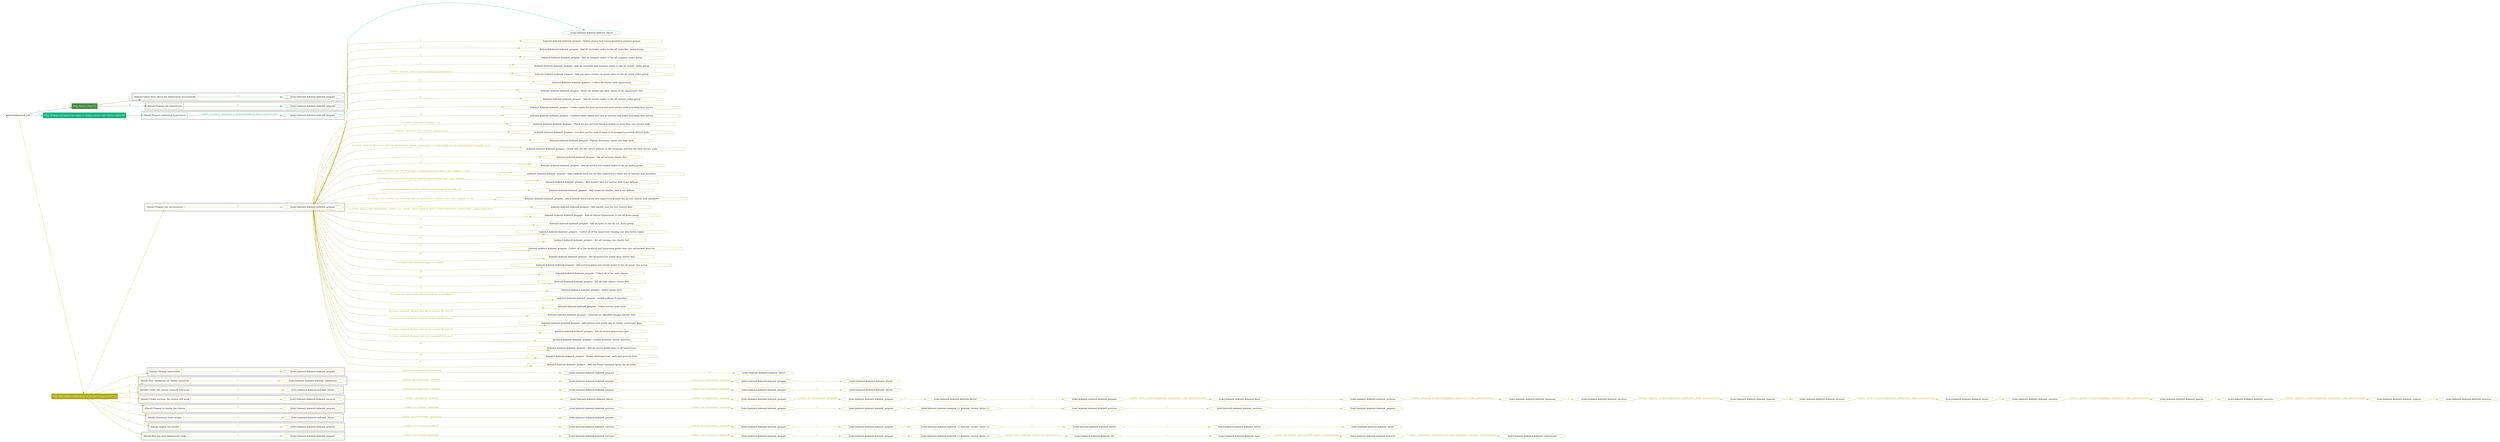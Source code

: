 digraph {
	graph [concentrate=true ordering=in rankdir=LR ratio=fill]
	edge [esep=5 sep=10]
	"kubeinit/playbook.yml" [id=root_node style=dotted]
	play_7b73664c [label="Play: Initial setup (1)" color="#488c40" fontcolor="#ffffff" id=play_7b73664c shape=box style=filled tooltip=localhost]
	"kubeinit/playbook.yml" -> play_7b73664c [label="1 " color="#488c40" fontcolor="#488c40" id=edge_9be21978 labeltooltip="1 " tooltip="1 "]
	subgraph "kubeinit.kubeinit.kubeinit_prepare" {
		role_86308504 [label="[role] kubeinit.kubeinit.kubeinit_prepare" color="#488c40" id=role_86308504 tooltip="kubeinit.kubeinit.kubeinit_prepare"]
	}
	subgraph "kubeinit.kubeinit.kubeinit_prepare" {
		role_1c4c0df9 [label="[role] kubeinit.kubeinit.kubeinit_prepare" color="#488c40" id=role_1c4c0df9 tooltip="kubeinit.kubeinit.kubeinit_prepare"]
	}
	subgraph "Play: Initial setup (1)" {
		play_7b73664c -> block_201c205d [label=1 color="#488c40" fontcolor="#488c40" id=edge_2a2fb6a6 labeltooltip=1 tooltip=1]
		subgraph cluster_block_201c205d {
			block_201c205d [label="[block] Gather facts about the deployment environment" color="#488c40" id=block_201c205d labeltooltip="Gather facts about the deployment environment" shape=box tooltip="Gather facts about the deployment environment"]
			block_201c205d -> role_86308504 [label="1 " color="#488c40" fontcolor="#488c40" id=edge_2f7236b7 labeltooltip="1 " tooltip="1 "]
		}
		play_7b73664c -> block_92517513 [label=2 color="#488c40" fontcolor="#488c40" id=edge_76087bbf labeltooltip=2 tooltip=2]
		subgraph cluster_block_92517513 {
			block_92517513 [label="[block] Prepare the hypervisors" color="#488c40" id=block_92517513 labeltooltip="Prepare the hypervisors" shape=box tooltip="Prepare the hypervisors"]
			block_92517513 -> role_1c4c0df9 [label="1 " color="#488c40" fontcolor="#488c40" id=edge_5c320cac labeltooltip="1 " tooltip="1 "]
		}
	}
	play_8fa72ded [label="Play: Prepare all hypervisor hosts to deploy service and cluster nodes (0)" color="#19b382" fontcolor="#ffffff" id=play_8fa72ded shape=box style=filled tooltip="Play: Prepare all hypervisor hosts to deploy service and cluster nodes (0)"]
	"kubeinit/playbook.yml" -> play_8fa72ded [label="2 " color="#19b382" fontcolor="#19b382" id=edge_10fe04ee labeltooltip="2 " tooltip="2 "]
	subgraph "kubeinit.kubeinit.kubeinit_libvirt" {
		role_b81b676f [label="[role] kubeinit.kubeinit.kubeinit_libvirt" color="#19b382" id=role_b81b676f tooltip="kubeinit.kubeinit.kubeinit_libvirt"]
	}
	subgraph "kubeinit.kubeinit.kubeinit_prepare" {
		role_fcb232bb [label="[role] kubeinit.kubeinit.kubeinit_prepare" color="#19b382" id=role_fcb232bb tooltip="kubeinit.kubeinit.kubeinit_prepare"]
		role_fcb232bb -> role_b81b676f [label="1 " color="#19b382" fontcolor="#19b382" id=edge_86772973 labeltooltip="1 " tooltip="1 "]
	}
	subgraph "Play: Prepare all hypervisor hosts to deploy service and cluster nodes (0)" {
		play_8fa72ded -> block_2925cf2b [label=1 color="#19b382" fontcolor="#19b382" id=edge_c524aa46 labeltooltip=1 tooltip=1]
		subgraph cluster_block_2925cf2b {
			block_2925cf2b [label="[block] Prepare individual hypervisors" color="#19b382" id=block_2925cf2b labeltooltip="Prepare individual hypervisors" shape=box tooltip="Prepare individual hypervisors"]
			block_2925cf2b -> role_fcb232bb [label="1 [when: inventory_hostname in hostvars['kubeinit-facts'].hypervisors]" color="#19b382" fontcolor="#19b382" id=edge_9b4c9358 labeltooltip="1 [when: inventory_hostname in hostvars['kubeinit-facts'].hypervisors]" tooltip="1 [when: inventory_hostname in hostvars['kubeinit-facts'].hypervisors]"]
		}
	}
	play_7d3e837c [label="Play: Run cluster deployment on prepared hypervisors (1)" color="#b0ad1c" fontcolor="#ffffff" id=play_7d3e837c shape=box style=filled tooltip=localhost]
	"kubeinit/playbook.yml" -> play_7d3e837c [label="3 " color="#b0ad1c" fontcolor="#b0ad1c" id=edge_e24b0230 labeltooltip="3 " tooltip="3 "]
	subgraph "kubeinit.kubeinit.kubeinit_prepare" {
		role_9ba5f89f [label="[role] kubeinit.kubeinit.kubeinit_prepare" color="#b0ad1c" id=role_9ba5f89f tooltip="kubeinit.kubeinit.kubeinit_prepare"]
		task_5c5c2ad6 [label="kubeinit.kubeinit.kubeinit_prepare : Define cluster fact names needed to prepare groups" color="#b0ad1c" id=task_5c5c2ad6 shape=octagon tooltip="kubeinit.kubeinit.kubeinit_prepare : Define cluster fact names needed to prepare groups"]
		role_9ba5f89f -> task_5c5c2ad6 [label="1 " color="#b0ad1c" fontcolor="#b0ad1c" id=edge_218feac5 labeltooltip="1 " tooltip="1 "]
		task_51c6a108 [label="kubeinit.kubeinit.kubeinit_prepare : Add all controller nodes to the all_controller_nodes group" color="#b0ad1c" id=task_51c6a108 shape=octagon tooltip="kubeinit.kubeinit.kubeinit_prepare : Add all controller nodes to the all_controller_nodes group"]
		role_9ba5f89f -> task_51c6a108 [label="2 " color="#b0ad1c" fontcolor="#b0ad1c" id=edge_42117d98 labeltooltip="2 " tooltip="2 "]
		task_79c0706b [label="kubeinit.kubeinit.kubeinit_prepare : Add all compute nodes to the all_compute_nodes group" color="#b0ad1c" id=task_79c0706b shape=octagon tooltip="kubeinit.kubeinit.kubeinit_prepare : Add all compute nodes to the all_compute_nodes group"]
		role_9ba5f89f -> task_79c0706b [label="3 " color="#b0ad1c" fontcolor="#b0ad1c" id=edge_29f37c0c labeltooltip="3 " tooltip="3 "]
		task_0ef8cfde [label="kubeinit.kubeinit.kubeinit_prepare : Add all controller and compute nodes to the all_cluster_nodes group" color="#b0ad1c" id=task_0ef8cfde shape=octagon tooltip="kubeinit.kubeinit.kubeinit_prepare : Add all controller and compute nodes to the all_cluster_nodes group"]
		role_9ba5f89f -> task_0ef8cfde [label="4 " color="#b0ad1c" fontcolor="#b0ad1c" id=edge_39d6c3ff labeltooltip="4 " tooltip="4 "]
		task_e683de35 [label="kubeinit.kubeinit.kubeinit_prepare : Add any extra cluster vm guest nodes to the all_extra_nodes group" color="#b0ad1c" id=task_e683de35 shape=octagon tooltip="kubeinit.kubeinit.kubeinit_prepare : Add any extra cluster vm guest nodes to the all_extra_nodes group"]
		role_9ba5f89f -> task_e683de35 [label="5 [when: kubeinit_cluster_distro in hostvars[item].distro]" color="#b0ad1c" fontcolor="#b0ad1c" id=edge_2d417a38 labeltooltip="5 [when: kubeinit_cluster_distro in hostvars[item].distro]" tooltip="5 [when: kubeinit_cluster_distro in hostvars[item].distro]"]
		task_d1920f2f [label="kubeinit.kubeinit.kubeinit_prepare : Collect all cluster node hypervisors" color="#b0ad1c" id=task_d1920f2f shape=octagon tooltip="kubeinit.kubeinit.kubeinit_prepare : Collect all cluster node hypervisors"]
		role_9ba5f89f -> task_d1920f2f [label="6 " color="#b0ad1c" fontcolor="#b0ad1c" id=edge_dd9e96a6 labeltooltip="6 " tooltip="6 "]
		task_4c143482 [label="kubeinit.kubeinit.kubeinit_prepare : Show the before and after values of the hypervisors fact" color="#b0ad1c" id=task_4c143482 shape=octagon tooltip="kubeinit.kubeinit.kubeinit_prepare : Show the before and after values of the hypervisors fact"]
		role_9ba5f89f -> task_4c143482 [label="7 " color="#b0ad1c" fontcolor="#b0ad1c" id=edge_e2a47f0d labeltooltip="7 " tooltip="7 "]
		task_a6ffbe78 [label="kubeinit.kubeinit.kubeinit_prepare : Add all service nodes to the all_service_nodes group" color="#b0ad1c" id=task_a6ffbe78 shape=octagon tooltip="kubeinit.kubeinit.kubeinit_prepare : Add all service nodes to the all_service_nodes group"]
		role_9ba5f89f -> task_a6ffbe78 [label="8 " color="#b0ad1c" fontcolor="#b0ad1c" id=edge_802e49b3 labeltooltip="8 " tooltip="8 "]
		task_ef7a1653 [label="kubeinit.kubeinit.kubeinit_prepare : Create tuples for each service and each service node providing that service" color="#b0ad1c" id=task_ef7a1653 shape=octagon tooltip="kubeinit.kubeinit.kubeinit_prepare : Create tuples for each service and each service node providing that service"]
		role_9ba5f89f -> task_ef7a1653 [label="9 " color="#b0ad1c" fontcolor="#b0ad1c" id=edge_ad71df54 labeltooltip="9 " tooltip="9 "]
		task_6be92ee8 [label="kubeinit.kubeinit.kubeinit_prepare : Combine those tuples into dict of services and nodes providing that service" color="#b0ad1c" id=task_6be92ee8 shape=octagon tooltip="kubeinit.kubeinit.kubeinit_prepare : Combine those tuples into dict of services and nodes providing that service"]
		role_9ba5f89f -> task_6be92ee8 [label="10 " color="#b0ad1c" fontcolor="#b0ad1c" id=edge_a244343c labeltooltip="10 " tooltip="10 "]
		task_7125be49 [label="kubeinit.kubeinit.kubeinit_prepare : Check for any services being provided on more than one service node" color="#b0ad1c" id=task_7125be49 shape=octagon tooltip="kubeinit.kubeinit.kubeinit_prepare : Check for any services being provided on more than one service node"]
		role_9ba5f89f -> task_7125be49 [label="11 [when: item.value | length > 1]" color="#b0ad1c" fontcolor="#b0ad1c" id=edge_85053a53 labeltooltip="11 [when: item.value | length > 1]" tooltip="11 [when: item.value | length > 1]"]
		task_958a7caa [label="kubeinit.kubeinit.kubeinit_prepare : Use first service node if there is no assigned provision service node" color="#b0ad1c" id=task_958a7caa shape=octagon tooltip="kubeinit.kubeinit.kubeinit_prepare : Use first service node if there is no assigned provision service node"]
		role_9ba5f89f -> task_958a7caa [label="12 [when: 'provision' not in cluster_services_dict]" color="#b0ad1c" fontcolor="#b0ad1c" id=edge_3ed11e01 labeltooltip="12 [when: 'provision' not in cluster_services_dict]" tooltip="12 [when: 'provision' not in cluster_services_dict]"]
		task_f94b1a90 [label="kubeinit.kubeinit.kubeinit_prepare : Flatten dictionary values into final form" color="#b0ad1c" id=task_f94b1a90 shape=octagon tooltip="kubeinit.kubeinit.kubeinit_prepare : Flatten dictionary values into final form"]
		role_9ba5f89f -> task_f94b1a90 [label="13 " color="#b0ad1c" fontcolor="#b0ad1c" id=edge_5bb0dfee labeltooltip="13 " tooltip="13 "]
		task_c2d4d81d [label="kubeinit.kubeinit.kubeinit_prepare : Check that the dns server address in the inventory matches the bind service node" color="#b0ad1c" id=task_c2d4d81d shape=octagon tooltip="kubeinit.kubeinit.kubeinit_prepare : Check that the dns server address in the inventory matches the bind service node"]
		role_9ba5f89f -> task_c2d4d81d [label="14 [when: 'bind' in all_cluster_services and kubeinit_cluster_nameserver != hostvars[all_cluster_services['bind']].ansible_host]" color="#b0ad1c" fontcolor="#b0ad1c" id=edge_c4b16ec9 labeltooltip="14 [when: 'bind' in all_cluster_services and kubeinit_cluster_nameserver != hostvars[all_cluster_services['bind']].ansible_host]" tooltip="14 [when: 'bind' in all_cluster_services and kubeinit_cluster_nameserver != hostvars[all_cluster_services['bind']].ansible_host]"]
		task_ffd78d71 [label="kubeinit.kubeinit.kubeinit_prepare : Set all services cluster fact" color="#b0ad1c" id=task_ffd78d71 shape=octagon tooltip="kubeinit.kubeinit.kubeinit_prepare : Set all services cluster fact"]
		role_9ba5f89f -> task_ffd78d71 [label="15 " color="#b0ad1c" fontcolor="#b0ad1c" id=edge_db49e04f labeltooltip="15 " tooltip="15 "]
		task_c11d74f8 [label="kubeinit.kubeinit.kubeinit_prepare : Add all service and cluster nodes to the all_nodes group" color="#b0ad1c" id=task_c11d74f8 shape=octagon tooltip="kubeinit.kubeinit.kubeinit_prepare : Add all service and cluster nodes to the all_nodes group"]
		role_9ba5f89f -> task_c11d74f8 [label="16 " color="#b0ad1c" fontcolor="#b0ad1c" id=edge_f3aeafe8 labeltooltip="16 " tooltip="16 "]
		task_dc7e92bf [label="kubeinit.kubeinit.kubeinit_prepare : Add a default entry for the first hypervisor if there are no bastion_host members" color="#b0ad1c" id=task_dc7e92bf shape=octagon tooltip="kubeinit.kubeinit.kubeinit_prepare : Add a default entry for the first hypervisor if there are no bastion_host members"]
		role_9ba5f89f -> task_dc7e92bf [label="17 [when: ('bastion_host' not in groups) or ((groups['bastion_host'] | list | length) == 0)]" color="#b0ad1c" fontcolor="#b0ad1c" id=edge_a2584433 labeltooltip="17 [when: ('bastion_host' not in groups) or ((groups['bastion_host'] | list | length) == 0)]" tooltip="17 [when: ('bastion_host' not in groups) or ((groups['bastion_host'] | list | length) == 0)]"]
		task_a5d84ff8 [label="kubeinit.kubeinit.kubeinit_prepare : Add ansible_host for bastion_host if not defined" color="#b0ad1c" id=task_a5d84ff8 shape=octagon tooltip="kubeinit.kubeinit.kubeinit_prepare : Add ansible_host for bastion_host if not defined"]
		role_9ba5f89f -> task_a5d84ff8 [label="18 [when: hostvars[kubeinit_cluster_bastion_name].ansible_host is not defined]" color="#b0ad1c" fontcolor="#b0ad1c" id=edge_bb8c278c labeltooltip="18 [when: hostvars[kubeinit_cluster_bastion_name].ansible_host is not defined]" tooltip="18 [when: hostvars[kubeinit_cluster_bastion_name].ansible_host is not defined]"]
		task_f65696ce [label="kubeinit.kubeinit.kubeinit_prepare : Add target for bastion_host if not defined" color="#b0ad1c" id=task_f65696ce shape=octagon tooltip="kubeinit.kubeinit.kubeinit_prepare : Add target for bastion_host if not defined"]
		role_9ba5f89f -> task_f65696ce [label="19 [when: hostvars[kubeinit_cluster_bastion_name].target is not defined]" color="#b0ad1c" fontcolor="#b0ad1c" id=edge_bcf38d8d labeltooltip="19 [when: hostvars[kubeinit_cluster_bastion_name].target is not defined]" tooltip="19 [when: hostvars[kubeinit_cluster_bastion_name].target is not defined]"]
		task_e717c1e4 [label="kubeinit.kubeinit.kubeinit_prepare : Add a default entry for the first hypervisor if there are no ovn_central_host members" color="#b0ad1c" id=task_e717c1e4 shape=octagon tooltip="kubeinit.kubeinit.kubeinit_prepare : Add a default entry for the first hypervisor if there are no ovn_central_host members"]
		role_9ba5f89f -> task_e717c1e4 [label="20 [when: ('ovn_central_host' not in groups) or ((groups['ovn_central_host'] | list | length) == 0)]" color="#b0ad1c" fontcolor="#b0ad1c" id=edge_a3bff3d5 labeltooltip="20 [when: ('ovn_central_host' not in groups) or ((groups['ovn_central_host'] | list | length) == 0)]" tooltip="20 [when: ('ovn_central_host' not in groups) or ((groups['ovn_central_host'] | list | length) == 0)]"]
		task_a1048285 [label="kubeinit.kubeinit.kubeinit_prepare : Add ansible_host for ovn_central_host" color="#b0ad1c" id=task_a1048285 shape=octagon tooltip="kubeinit.kubeinit.kubeinit_prepare : Add ansible_host for ovn_central_host"]
		role_9ba5f89f -> task_a1048285 [label="21 " color="#b0ad1c" fontcolor="#b0ad1c" id=edge_1c17fcf8 labeltooltip="21 " tooltip="21 "]
		task_3fde3229 [label="kubeinit.kubeinit.kubeinit_prepare : Add all cluster hypervisors to the all_hosts group" color="#b0ad1c" id=task_3fde3229 shape=octagon tooltip="kubeinit.kubeinit.kubeinit_prepare : Add all cluster hypervisors to the all_hosts group"]
		role_9ba5f89f -> task_3fde3229 [label="22 [when: item in hostvars[kubeinit_cluster_ovn_central_name].target or item in hostvars[kubeinit_cluster_facts_name].hypervisors
]" color="#b0ad1c" fontcolor="#b0ad1c" id=edge_e2baad79 labeltooltip="22 [when: item in hostvars[kubeinit_cluster_ovn_central_name].target or item in hostvars[kubeinit_cluster_facts_name].hypervisors
]" tooltip="22 [when: item in hostvars[kubeinit_cluster_ovn_central_name].target or item in hostvars[kubeinit_cluster_facts_name].hypervisors
]"]
		task_ae8b9a96 [label="kubeinit.kubeinit.kubeinit_prepare : Add all hosts to the all_ovn_hosts group" color="#b0ad1c" id=task_ae8b9a96 shape=octagon tooltip="kubeinit.kubeinit.kubeinit_prepare : Add all hosts to the all_ovn_hosts group"]
		role_9ba5f89f -> task_ae8b9a96 [label="23 " color="#b0ad1c" fontcolor="#b0ad1c" id=edge_839a8b38 labeltooltip="23 " tooltip="23 "]
		task_04354b21 [label="kubeinit.kubeinit.kubeinit_prepare : Collect all of the hypervisor running vms into hv/vm tuples" color="#b0ad1c" id=task_04354b21 shape=octagon tooltip="kubeinit.kubeinit.kubeinit_prepare : Collect all of the hypervisor running vms into hv/vm tuples"]
		role_9ba5f89f -> task_04354b21 [label="24 " color="#b0ad1c" fontcolor="#b0ad1c" id=edge_b239ce91 labeltooltip="24 " tooltip="24 "]
		task_cf4c5057 [label="kubeinit.kubeinit.kubeinit_prepare : Set all running vms cluster fact" color="#b0ad1c" id=task_cf4c5057 shape=octagon tooltip="kubeinit.kubeinit.kubeinit_prepare : Set all running vms cluster fact"]
		role_9ba5f89f -> task_cf4c5057 [label="25 " color="#b0ad1c" fontcolor="#b0ad1c" id=edge_18824b5b labeltooltip="25 " tooltip="25 "]
		task_04d8fcfc [label="kubeinit.kubeinit.kubeinit_prepare : Collect all of the localhost and hypervisor public keys into authorized_keys list" color="#b0ad1c" id=task_04d8fcfc shape=octagon tooltip="kubeinit.kubeinit.kubeinit_prepare : Collect all of the localhost and hypervisor public keys into authorized_keys list"]
		role_9ba5f89f -> task_04d8fcfc [label="26 " color="#b0ad1c" fontcolor="#b0ad1c" id=edge_9ca784b9 labeltooltip="26 " tooltip="26 "]
		task_9ce4d8a7 [label="kubeinit.kubeinit.kubeinit_prepare : Set all hypervisor public keys cluster fact" color="#b0ad1c" id=task_9ce4d8a7 shape=octagon tooltip="kubeinit.kubeinit.kubeinit_prepare : Set all hypervisor public keys cluster fact"]
		role_9ba5f89f -> task_9ce4d8a7 [label="27 " color="#b0ad1c" fontcolor="#b0ad1c" id=edge_131ef7ae labeltooltip="27 " tooltip="27 "]
		task_27bbfa11 [label="kubeinit.kubeinit.kubeinit_prepare : Add services guest and cluster nodes to the all_guest_vms group" color="#b0ad1c" id=task_27bbfa11 shape=octagon tooltip="kubeinit.kubeinit.kubeinit_prepare : Add services guest and cluster nodes to the all_guest_vms group"]
		role_9ba5f89f -> task_27bbfa11 [label="28 [when: hostvars[item].type == 'virtual']" color="#b0ad1c" fontcolor="#b0ad1c" id=edge_c45c3d83 labeltooltip="28 [when: hostvars[item].type == 'virtual']" tooltip="28 [when: hostvars[item].type == 'virtual']"]
		task_5be9f60c [label="kubeinit.kubeinit.kubeinit_prepare : Collect all of the node aliases" color="#b0ad1c" id=task_5be9f60c shape=octagon tooltip="kubeinit.kubeinit.kubeinit_prepare : Collect all of the node aliases"]
		role_9ba5f89f -> task_5be9f60c [label="29 " color="#b0ad1c" fontcolor="#b0ad1c" id=edge_005e6e6e labeltooltip="29 " tooltip="29 "]
		task_ea1670da [label="kubeinit.kubeinit.kubeinit_prepare : Set all node aliases cluster fact" color="#b0ad1c" id=task_ea1670da shape=octagon tooltip="kubeinit.kubeinit.kubeinit_prepare : Set all node aliases cluster fact"]
		role_9ba5f89f -> task_ea1670da [label="30 " color="#b0ad1c" fontcolor="#b0ad1c" id=edge_f0527600 labeltooltip="30 " tooltip="30 "]
		task_9d890c37 [label="kubeinit.kubeinit.kubeinit_prepare : Define group facts" color="#b0ad1c" id=task_9d890c37 shape=octagon tooltip="kubeinit.kubeinit.kubeinit_prepare : Define group facts"]
		role_9ba5f89f -> task_9d890c37 [label="31 " color="#b0ad1c" fontcolor="#b0ad1c" id=edge_126344b7 labeltooltip="31 " tooltip="31 "]
		task_6dcd712a [label="kubeinit.kubeinit.kubeinit_prepare : Install podman if required" color="#b0ad1c" id=task_6dcd712a shape=octagon tooltip="kubeinit.kubeinit.kubeinit_prepare : Install podman if required"]
		role_9ba5f89f -> task_6dcd712a [label="32 [when: not hostvars['localhost'].podman_is_installed]" color="#b0ad1c" fontcolor="#b0ad1c" id=edge_854de47c labeltooltip="32 [when: not hostvars['localhost'].podman_is_installed]" tooltip="32 [when: not hostvars['localhost'].podman_is_installed]"]
		task_3a23ce60 [label="kubeinit.kubeinit.kubeinit_prepare : Define service node facts" color="#b0ad1c" id=task_3a23ce60 shape=octagon tooltip="kubeinit.kubeinit.kubeinit_prepare : Define service node facts"]
		role_9ba5f89f -> task_3a23ce60 [label="33 " color="#b0ad1c" fontcolor="#b0ad1c" id=edge_c6ace4b2 labeltooltip="33 " tooltip="33 "]
		task_d91ee3fa [label="kubeinit.kubeinit.kubeinit_prepare : Generate an OpenSSH keypair bastion host" color="#b0ad1c" id=task_d91ee3fa shape=octagon tooltip="kubeinit.kubeinit.kubeinit_prepare : Generate an OpenSSH keypair bastion host"]
		role_9ba5f89f -> task_d91ee3fa [label="34 [when: kubeinit_bastion_host not in groups['all_hosts']]" color="#b0ad1c" fontcolor="#b0ad1c" id=edge_c56d8d8a labeltooltip="34 [when: kubeinit_bastion_host not in groups['all_hosts']]" tooltip="34 [when: kubeinit_bastion_host not in groups['all_hosts']]"]
		task_6b7447fb [label="kubeinit.kubeinit.kubeinit_prepare : Add bastion host public key to cluster authorized_keys" color="#b0ad1c" id=task_6b7447fb shape=octagon tooltip="kubeinit.kubeinit.kubeinit_prepare : Add bastion host public key to cluster authorized_keys"]
		role_9ba5f89f -> task_6b7447fb [label="35 [when: kubeinit_bastion_host not in groups['all_hosts']]" color="#b0ad1c" fontcolor="#b0ad1c" id=edge_a65c3908 labeltooltip="35 [when: kubeinit_bastion_host not in groups['all_hosts']]" tooltip="35 [when: kubeinit_bastion_host not in groups['all_hosts']]"]
		task_06359926 [label="kubeinit.kubeinit.kubeinit_prepare : Set all cluster hypervisors fact" color="#b0ad1c" id=task_06359926 shape=octagon tooltip="kubeinit.kubeinit.kubeinit_prepare : Set all cluster hypervisors fact"]
		role_9ba5f89f -> task_06359926 [label="36 [when: kubeinit_bastion_host not in groups['all_hosts']]" color="#b0ad1c" fontcolor="#b0ad1c" id=edge_8b5cdb38 labeltooltip="36 [when: kubeinit_bastion_host not in groups['all_hosts']]" tooltip="36 [when: kubeinit_bastion_host not in groups['all_hosts']]"]
		task_36212567 [label="kubeinit.kubeinit.kubeinit_prepare : Update kubeinit_cluster_hostvars" color="#b0ad1c" id=task_36212567 shape=octagon tooltip="kubeinit.kubeinit.kubeinit_prepare : Update kubeinit_cluster_hostvars"]
		role_9ba5f89f -> task_36212567 [label="37 [when: kubeinit_bastion_host not in groups['all_hosts']]" color="#b0ad1c" fontcolor="#b0ad1c" id=edge_1b50ceaa labeltooltip="37 [when: kubeinit_bastion_host not in groups['all_hosts']]" tooltip="37 [when: kubeinit_bastion_host not in groups['all_hosts']]"]
		task_19cc5bd9 [label="kubeinit.kubeinit.kubeinit_prepare : Add all cluster public keys to all hypervisors" color="#b0ad1c" id=task_19cc5bd9 shape=octagon tooltip="kubeinit.kubeinit.kubeinit_prepare : Add all cluster public keys to all hypervisors"]
		role_9ba5f89f -> task_19cc5bd9 [label="38 " color="#b0ad1c" fontcolor="#b0ad1c" id=edge_61210880 labeltooltip="38 " tooltip="38 "]
		task_1e4eb003 [label="kubeinit.kubeinit.kubeinit_prepare : Define additional host, node and services facts" color="#b0ad1c" id=task_1e4eb003 shape=octagon tooltip="kubeinit.kubeinit.kubeinit_prepare : Define additional host, node and services facts"]
		role_9ba5f89f -> task_1e4eb003 [label="39 " color="#b0ad1c" fontcolor="#b0ad1c" id=edge_88593bf6 labeltooltip="39 " tooltip="39 "]
		task_8fc3aa99 [label="kubeinit.kubeinit.kubeinit_prepare : Add ssh ProxyCommand option for all nodes" color="#b0ad1c" id=task_8fc3aa99 shape=octagon tooltip="kubeinit.kubeinit.kubeinit_prepare : Add ssh ProxyCommand option for all nodes"]
		role_9ba5f89f -> task_8fc3aa99 [label="40 " color="#b0ad1c" fontcolor="#b0ad1c" id=edge_2a14a343 labeltooltip="40 " tooltip="40 "]
	}
	subgraph "kubeinit.kubeinit.kubeinit_libvirt" {
		role_f0f5c5b2 [label="[role] kubeinit.kubeinit.kubeinit_libvirt" color="#b0ad1c" id=role_f0f5c5b2 tooltip="kubeinit.kubeinit.kubeinit_libvirt"]
	}
	subgraph "kubeinit.kubeinit.kubeinit_prepare" {
		role_bd35f2cf [label="[role] kubeinit.kubeinit.kubeinit_prepare" color="#b0ad1c" id=role_bd35f2cf tooltip="kubeinit.kubeinit.kubeinit_prepare"]
		role_bd35f2cf -> role_f0f5c5b2 [label="1 " color="#b0ad1c" fontcolor="#b0ad1c" id=edge_1da7bb91 labeltooltip="1 " tooltip="1 "]
	}
	subgraph "kubeinit.kubeinit.kubeinit_prepare" {
		role_8ef7138c [label="[role] kubeinit.kubeinit.kubeinit_prepare" color="#b0ad1c" id=role_8ef7138c tooltip="kubeinit.kubeinit.kubeinit_prepare"]
		role_8ef7138c -> role_bd35f2cf [label="1 [when: not environment_prepared]" color="#b0ad1c" fontcolor="#b0ad1c" id=edge_e563219e labeltooltip="1 [when: not environment_prepared]" tooltip="1 [when: not environment_prepared]"]
	}
	subgraph "kubeinit.kubeinit.kubeinit_libvirt" {
		role_5a827af1 [label="[role] kubeinit.kubeinit.kubeinit_libvirt" color="#b0ad1c" id=role_5a827af1 tooltip="kubeinit.kubeinit.kubeinit_libvirt"]
	}
	subgraph "kubeinit.kubeinit.kubeinit_prepare" {
		role_b655f84b [label="[role] kubeinit.kubeinit.kubeinit_prepare" color="#b0ad1c" id=role_b655f84b tooltip="kubeinit.kubeinit.kubeinit_prepare"]
		role_b655f84b -> role_5a827af1 [label="1 " color="#b0ad1c" fontcolor="#b0ad1c" id=edge_d8260e48 labeltooltip="1 " tooltip="1 "]
	}
	subgraph "kubeinit.kubeinit.kubeinit_prepare" {
		role_8d6f502e [label="[role] kubeinit.kubeinit.kubeinit_prepare" color="#b0ad1c" id=role_8d6f502e tooltip="kubeinit.kubeinit.kubeinit_prepare"]
		role_8d6f502e -> role_b655f84b [label="1 [when: not environment_prepared]" color="#b0ad1c" fontcolor="#b0ad1c" id=edge_b993cc65 labeltooltip="1 [when: not environment_prepared]" tooltip="1 [when: not environment_prepared]"]
	}
	subgraph "kubeinit.kubeinit.kubeinit_validations" {
		role_4423861f [label="[role] kubeinit.kubeinit.kubeinit_validations" color="#b0ad1c" id=role_4423861f tooltip="kubeinit.kubeinit.kubeinit_validations"]
		role_4423861f -> role_8d6f502e [label="1 [when: not hypervisors_cleaned]" color="#b0ad1c" fontcolor="#b0ad1c" id=edge_8866c2a5 labeltooltip="1 [when: not hypervisors_cleaned]" tooltip="1 [when: not hypervisors_cleaned]"]
	}
	subgraph "kubeinit.kubeinit.kubeinit_libvirt" {
		role_e04b8daf [label="[role] kubeinit.kubeinit.kubeinit_libvirt" color="#b0ad1c" id=role_e04b8daf tooltip="kubeinit.kubeinit.kubeinit_libvirt"]
	}
	subgraph "kubeinit.kubeinit.kubeinit_prepare" {
		role_64230bb8 [label="[role] kubeinit.kubeinit.kubeinit_prepare" color="#b0ad1c" id=role_64230bb8 tooltip="kubeinit.kubeinit.kubeinit_prepare"]
		role_64230bb8 -> role_e04b8daf [label="1 " color="#b0ad1c" fontcolor="#b0ad1c" id=edge_fd7c8737 labeltooltip="1 " tooltip="1 "]
	}
	subgraph "kubeinit.kubeinit.kubeinit_prepare" {
		role_81734e3e [label="[role] kubeinit.kubeinit.kubeinit_prepare" color="#b0ad1c" id=role_81734e3e tooltip="kubeinit.kubeinit.kubeinit_prepare"]
		role_81734e3e -> role_64230bb8 [label="1 [when: not environment_prepared]" color="#b0ad1c" fontcolor="#b0ad1c" id=edge_9d03028c labeltooltip="1 [when: not environment_prepared]" tooltip="1 [when: not environment_prepared]"]
	}
	subgraph "kubeinit.kubeinit.kubeinit_libvirt" {
		role_fa500170 [label="[role] kubeinit.kubeinit.kubeinit_libvirt" color="#b0ad1c" id=role_fa500170 tooltip="kubeinit.kubeinit.kubeinit_libvirt"]
		role_fa500170 -> role_81734e3e [label="1 [when: not hypervisors_cleaned]" color="#b0ad1c" fontcolor="#b0ad1c" id=edge_0170691e labeltooltip="1 [when: not hypervisors_cleaned]" tooltip="1 [when: not hypervisors_cleaned]"]
	}
	subgraph "kubeinit.kubeinit.kubeinit_services" {
		role_4a9fb70e [label="[role] kubeinit.kubeinit.kubeinit_services" color="#b0ad1c" id=role_4a9fb70e tooltip="kubeinit.kubeinit.kubeinit_services"]
	}
	subgraph "kubeinit.kubeinit.kubeinit_registry" {
		role_30e67fa9 [label="[role] kubeinit.kubeinit.kubeinit_registry" color="#b0ad1c" id=role_30e67fa9 tooltip="kubeinit.kubeinit.kubeinit_registry"]
		role_30e67fa9 -> role_4a9fb70e [label="1 " color="#b0ad1c" fontcolor="#b0ad1c" id=edge_2afe52e1 labeltooltip="1 " tooltip="1 "]
	}
	subgraph "kubeinit.kubeinit.kubeinit_services" {
		role_79213b6c [label="[role] kubeinit.kubeinit.kubeinit_services" color="#b0ad1c" id=role_79213b6c tooltip="kubeinit.kubeinit.kubeinit_services"]
		role_79213b6c -> role_30e67fa9 [label="1 [when: 'registry' in hostvars[kubeinit_deployment_node_name].services]" color="#b0ad1c" fontcolor="#b0ad1c" id=edge_0f0fcd55 labeltooltip="1 [when: 'registry' in hostvars[kubeinit_deployment_node_name].services]" tooltip="1 [when: 'registry' in hostvars[kubeinit_deployment_node_name].services]"]
	}
	subgraph "kubeinit.kubeinit.kubeinit_apache" {
		role_0bcd4061 [label="[role] kubeinit.kubeinit.kubeinit_apache" color="#b0ad1c" id=role_0bcd4061 tooltip="kubeinit.kubeinit.kubeinit_apache"]
		role_0bcd4061 -> role_79213b6c [label="1 " color="#b0ad1c" fontcolor="#b0ad1c" id=edge_2f53f36a labeltooltip="1 " tooltip="1 "]
	}
	subgraph "kubeinit.kubeinit.kubeinit_services" {
		role_235275df [label="[role] kubeinit.kubeinit.kubeinit_services" color="#b0ad1c" id=role_235275df tooltip="kubeinit.kubeinit.kubeinit_services"]
		role_235275df -> role_0bcd4061 [label="1 [when: 'apache' in hostvars[kubeinit_deployment_node_name].services]" color="#b0ad1c" fontcolor="#b0ad1c" id=edge_94c734ef labeltooltip="1 [when: 'apache' in hostvars[kubeinit_deployment_node_name].services]" tooltip="1 [when: 'apache' in hostvars[kubeinit_deployment_node_name].services]"]
	}
	subgraph "kubeinit.kubeinit.kubeinit_nexus" {
		role_ca57f648 [label="[role] kubeinit.kubeinit.kubeinit_nexus" color="#b0ad1c" id=role_ca57f648 tooltip="kubeinit.kubeinit.kubeinit_nexus"]
		role_ca57f648 -> role_235275df [label="1 " color="#b0ad1c" fontcolor="#b0ad1c" id=edge_37de10e9 labeltooltip="1 " tooltip="1 "]
	}
	subgraph "kubeinit.kubeinit.kubeinit_services" {
		role_e8068b4f [label="[role] kubeinit.kubeinit.kubeinit_services" color="#b0ad1c" id=role_e8068b4f tooltip="kubeinit.kubeinit.kubeinit_services"]
		role_e8068b4f -> role_ca57f648 [label="1 [when: 'nexus' in hostvars[kubeinit_deployment_node_name].services]" color="#b0ad1c" fontcolor="#b0ad1c" id=edge_c066d3e5 labeltooltip="1 [when: 'nexus' in hostvars[kubeinit_deployment_node_name].services]" tooltip="1 [when: 'nexus' in hostvars[kubeinit_deployment_node_name].services]"]
	}
	subgraph "kubeinit.kubeinit.kubeinit_haproxy" {
		role_6ce32c68 [label="[role] kubeinit.kubeinit.kubeinit_haproxy" color="#b0ad1c" id=role_6ce32c68 tooltip="kubeinit.kubeinit.kubeinit_haproxy"]
		role_6ce32c68 -> role_e8068b4f [label="1 " color="#b0ad1c" fontcolor="#b0ad1c" id=edge_992e1aca labeltooltip="1 " tooltip="1 "]
	}
	subgraph "kubeinit.kubeinit.kubeinit_services" {
		role_283e0b80 [label="[role] kubeinit.kubeinit.kubeinit_services" color="#b0ad1c" id=role_283e0b80 tooltip="kubeinit.kubeinit.kubeinit_services"]
		role_283e0b80 -> role_6ce32c68 [label="1 [when: 'haproxy' in hostvars[kubeinit_deployment_node_name].services]" color="#b0ad1c" fontcolor="#b0ad1c" id=edge_fc677aff labeltooltip="1 [when: 'haproxy' in hostvars[kubeinit_deployment_node_name].services]" tooltip="1 [when: 'haproxy' in hostvars[kubeinit_deployment_node_name].services]"]
	}
	subgraph "kubeinit.kubeinit.kubeinit_dnsmasq" {
		role_17458537 [label="[role] kubeinit.kubeinit.kubeinit_dnsmasq" color="#b0ad1c" id=role_17458537 tooltip="kubeinit.kubeinit.kubeinit_dnsmasq"]
		role_17458537 -> role_283e0b80 [label="1 " color="#b0ad1c" fontcolor="#b0ad1c" id=edge_3df72b1b labeltooltip="1 " tooltip="1 "]
	}
	subgraph "kubeinit.kubeinit.kubeinit_services" {
		role_36b6b372 [label="[role] kubeinit.kubeinit.kubeinit_services" color="#b0ad1c" id=role_36b6b372 tooltip="kubeinit.kubeinit.kubeinit_services"]
		role_36b6b372 -> role_17458537 [label="1 [when: 'dnsmasq' in hostvars[kubeinit_deployment_node_name].services]" color="#b0ad1c" fontcolor="#b0ad1c" id=edge_6d0c0a78 labeltooltip="1 [when: 'dnsmasq' in hostvars[kubeinit_deployment_node_name].services]" tooltip="1 [when: 'dnsmasq' in hostvars[kubeinit_deployment_node_name].services]"]
	}
	subgraph "kubeinit.kubeinit.kubeinit_bind" {
		role_4ce7f38c [label="[role] kubeinit.kubeinit.kubeinit_bind" color="#b0ad1c" id=role_4ce7f38c tooltip="kubeinit.kubeinit.kubeinit_bind"]
		role_4ce7f38c -> role_36b6b372 [label="1 " color="#b0ad1c" fontcolor="#b0ad1c" id=edge_ff13ec58 labeltooltip="1 " tooltip="1 "]
	}
	subgraph "kubeinit.kubeinit.kubeinit_prepare" {
		role_a852de9d [label="[role] kubeinit.kubeinit.kubeinit_prepare" color="#b0ad1c" id=role_a852de9d tooltip="kubeinit.kubeinit.kubeinit_prepare"]
		role_a852de9d -> role_4ce7f38c [label="1 [when: 'bind' in hostvars[kubeinit_deployment_node_name].services]" color="#b0ad1c" fontcolor="#b0ad1c" id=edge_2d418d78 labeltooltip="1 [when: 'bind' in hostvars[kubeinit_deployment_node_name].services]" tooltip="1 [when: 'bind' in hostvars[kubeinit_deployment_node_name].services]"]
	}
	subgraph "kubeinit.kubeinit.kubeinit_libvirt" {
		role_167cff2b [label="[role] kubeinit.kubeinit.kubeinit_libvirt" color="#b0ad1c" id=role_167cff2b tooltip="kubeinit.kubeinit.kubeinit_libvirt"]
		role_167cff2b -> role_a852de9d [label="1 " color="#b0ad1c" fontcolor="#b0ad1c" id=edge_4f6f7d87 labeltooltip="1 " tooltip="1 "]
	}
	subgraph "kubeinit.kubeinit.kubeinit_prepare" {
		role_fd8dafef [label="[role] kubeinit.kubeinit.kubeinit_prepare" color="#b0ad1c" id=role_fd8dafef tooltip="kubeinit.kubeinit.kubeinit_prepare"]
		role_fd8dafef -> role_167cff2b [label="1 " color="#b0ad1c" fontcolor="#b0ad1c" id=edge_f83b4685 labeltooltip="1 " tooltip="1 "]
	}
	subgraph "kubeinit.kubeinit.kubeinit_prepare" {
		role_0cb7ed7e [label="[role] kubeinit.kubeinit.kubeinit_prepare" color="#b0ad1c" id=role_0cb7ed7e tooltip="kubeinit.kubeinit.kubeinit_prepare"]
		role_0cb7ed7e -> role_fd8dafef [label="1 [when: not environment_prepared]" color="#b0ad1c" fontcolor="#b0ad1c" id=edge_a86b8e9c labeltooltip="1 [when: not environment_prepared]" tooltip="1 [when: not environment_prepared]"]
	}
	subgraph "kubeinit.kubeinit.kubeinit_libvirt" {
		role_d58ae9e9 [label="[role] kubeinit.kubeinit.kubeinit_libvirt" color="#b0ad1c" id=role_d58ae9e9 tooltip="kubeinit.kubeinit.kubeinit_libvirt"]
		role_d58ae9e9 -> role_0cb7ed7e [label="1 [when: not hypervisors_cleaned]" color="#b0ad1c" fontcolor="#b0ad1c" id=edge_68d58d6c labeltooltip="1 [when: not hypervisors_cleaned]" tooltip="1 [when: not hypervisors_cleaned]"]
	}
	subgraph "kubeinit.kubeinit.kubeinit_services" {
		role_88158f9f [label="[role] kubeinit.kubeinit.kubeinit_services" color="#b0ad1c" id=role_88158f9f tooltip="kubeinit.kubeinit.kubeinit_services"]
		role_88158f9f -> role_d58ae9e9 [label="1 [when: not network_created]" color="#b0ad1c" fontcolor="#b0ad1c" id=edge_4471958d labeltooltip="1 [when: not network_created]" tooltip="1 [when: not network_created]"]
	}
	subgraph "kubeinit.kubeinit.kubeinit_prepare" {
		role_2a187ce9 [label="[role] kubeinit.kubeinit.kubeinit_prepare" color="#b0ad1c" id=role_2a187ce9 tooltip="kubeinit.kubeinit.kubeinit_prepare"]
	}
	subgraph "kubeinit.kubeinit.kubeinit_services" {
		role_6b7efd0e [label="[role] kubeinit.kubeinit.kubeinit_services" color="#b0ad1c" id=role_6b7efd0e tooltip="kubeinit.kubeinit.kubeinit_services"]
		role_6b7efd0e -> role_2a187ce9 [label="1 " color="#b0ad1c" fontcolor="#b0ad1c" id=edge_337fd767 labeltooltip="1 " tooltip="1 "]
	}
	subgraph "kubeinit.kubeinit.kubeinit_services" {
		role_9a96b766 [label="[role] kubeinit.kubeinit.kubeinit_services" color="#b0ad1c" id=role_9a96b766 tooltip="kubeinit.kubeinit.kubeinit_services"]
		role_9a96b766 -> role_6b7efd0e [label="1 " color="#b0ad1c" fontcolor="#b0ad1c" id=edge_c4af0e98 labeltooltip="1 " tooltip="1 "]
	}
	subgraph "kubeinit.kubeinit.kubeinit_{{ kubeinit_cluster_distro }}" {
		role_899bbde4 [label="[role] kubeinit.kubeinit.kubeinit_{{ kubeinit_cluster_distro }}" color="#b0ad1c" id=role_899bbde4 tooltip="kubeinit.kubeinit.kubeinit_{{ kubeinit_cluster_distro }}"]
		role_899bbde4 -> role_9a96b766 [label="1 " color="#b0ad1c" fontcolor="#b0ad1c" id=edge_b0def8fa labeltooltip="1 " tooltip="1 "]
	}
	subgraph "kubeinit.kubeinit.kubeinit_prepare" {
		role_14e3a38e [label="[role] kubeinit.kubeinit.kubeinit_prepare" color="#b0ad1c" id=role_14e3a38e tooltip="kubeinit.kubeinit.kubeinit_prepare"]
		role_14e3a38e -> role_899bbde4 [label="1 " color="#b0ad1c" fontcolor="#b0ad1c" id=edge_d5d68db2 labeltooltip="1 " tooltip="1 "]
	}
	subgraph "kubeinit.kubeinit.kubeinit_prepare" {
		role_4a39ebb1 [label="[role] kubeinit.kubeinit.kubeinit_prepare" color="#b0ad1c" id=role_4a39ebb1 tooltip="kubeinit.kubeinit.kubeinit_prepare"]
		role_4a39ebb1 -> role_14e3a38e [label="1 " color="#b0ad1c" fontcolor="#b0ad1c" id=edge_606f5e9b labeltooltip="1 " tooltip="1 "]
	}
	subgraph "kubeinit.kubeinit.kubeinit_services" {
		role_d80b4440 [label="[role] kubeinit.kubeinit.kubeinit_services" color="#b0ad1c" id=role_d80b4440 tooltip="kubeinit.kubeinit.kubeinit_services"]
		role_d80b4440 -> role_4a39ebb1 [label="1 [when: not environment_prepared]" color="#b0ad1c" fontcolor="#b0ad1c" id=edge_fbf1d279 labeltooltip="1 [when: not environment_prepared]" tooltip="1 [when: not environment_prepared]"]
	}
	subgraph "kubeinit.kubeinit.kubeinit_prepare" {
		role_c76dd376 [label="[role] kubeinit.kubeinit.kubeinit_prepare" color="#b0ad1c" id=role_c76dd376 tooltip="kubeinit.kubeinit.kubeinit_prepare"]
		role_c76dd376 -> role_d80b4440 [label="1 [when: not services_prepared]" color="#b0ad1c" fontcolor="#b0ad1c" id=edge_ca4d0fd1 labeltooltip="1 [when: not services_prepared]" tooltip="1 [when: not services_prepared]"]
	}
	subgraph "kubeinit.kubeinit.kubeinit_prepare" {
		role_cca38255 [label="[role] kubeinit.kubeinit.kubeinit_prepare" color="#b0ad1c" id=role_cca38255 tooltip="kubeinit.kubeinit.kubeinit_prepare"]
	}
	subgraph "kubeinit.kubeinit.kubeinit_libvirt" {
		role_f49a6c68 [label="[role] kubeinit.kubeinit.kubeinit_libvirt" color="#b0ad1c" id=role_f49a6c68 tooltip="kubeinit.kubeinit.kubeinit_libvirt"]
		role_f49a6c68 -> role_cca38255 [label="1 [when: not environment_prepared]" color="#b0ad1c" fontcolor="#b0ad1c" id=edge_86ba4a19 labeltooltip="1 [when: not environment_prepared]" tooltip="1 [when: not environment_prepared]"]
	}
	subgraph "kubeinit.kubeinit.kubeinit_libvirt" {
		role_1e246ab0 [label="[role] kubeinit.kubeinit.kubeinit_libvirt" color="#b0ad1c" id=role_1e246ab0 tooltip="kubeinit.kubeinit.kubeinit_libvirt"]
	}
	subgraph "kubeinit.kubeinit.kubeinit_libvirt" {
		role_d3568534 [label="[role] kubeinit.kubeinit.kubeinit_libvirt" color="#b0ad1c" id=role_d3568534 tooltip="kubeinit.kubeinit.kubeinit_libvirt"]
		role_d3568534 -> role_1e246ab0 [label="1 " color="#b0ad1c" fontcolor="#b0ad1c" id=edge_ae0861e7 labeltooltip="1 " tooltip="1 "]
	}
	subgraph "kubeinit.kubeinit.kubeinit_libvirt" {
		role_0f9f970c [label="[role] kubeinit.kubeinit.kubeinit_libvirt" color="#b0ad1c" id=role_0f9f970c tooltip="kubeinit.kubeinit.kubeinit_libvirt"]
		role_0f9f970c -> role_d3568534 [label="1 " color="#b0ad1c" fontcolor="#b0ad1c" id=edge_15f10d3e labeltooltip="1 " tooltip="1 "]
	}
	subgraph "kubeinit.kubeinit.kubeinit_{{ kubeinit_cluster_distro }}" {
		role_98d31f49 [label="[role] kubeinit.kubeinit.kubeinit_{{ kubeinit_cluster_distro }}" color="#b0ad1c" id=role_98d31f49 tooltip="kubeinit.kubeinit.kubeinit_{{ kubeinit_cluster_distro }}"]
		role_98d31f49 -> role_0f9f970c [label="1 " color="#b0ad1c" fontcolor="#b0ad1c" id=edge_b13bd1d6 labeltooltip="1 " tooltip="1 "]
	}
	subgraph "kubeinit.kubeinit.kubeinit_prepare" {
		role_3bce9012 [label="[role] kubeinit.kubeinit.kubeinit_prepare" color="#b0ad1c" id=role_3bce9012 tooltip="kubeinit.kubeinit.kubeinit_prepare"]
		role_3bce9012 -> role_98d31f49 [label="1 " color="#b0ad1c" fontcolor="#b0ad1c" id=edge_ba768d42 labeltooltip="1 " tooltip="1 "]
	}
	subgraph "kubeinit.kubeinit.kubeinit_prepare" {
		role_ddf20b6f [label="[role] kubeinit.kubeinit.kubeinit_prepare" color="#b0ad1c" id=role_ddf20b6f tooltip="kubeinit.kubeinit.kubeinit_prepare"]
		role_ddf20b6f -> role_3bce9012 [label="1 " color="#b0ad1c" fontcolor="#b0ad1c" id=edge_c37f67f0 labeltooltip="1 " tooltip="1 "]
	}
	subgraph "kubeinit.kubeinit.kubeinit_services" {
		role_b0faab0b [label="[role] kubeinit.kubeinit.kubeinit_services" color="#b0ad1c" id=role_b0faab0b tooltip="kubeinit.kubeinit.kubeinit_services"]
		role_b0faab0b -> role_ddf20b6f [label="1 [when: not environment_prepared]" color="#b0ad1c" fontcolor="#b0ad1c" id=edge_46e1cb82 labeltooltip="1 [when: not environment_prepared]" tooltip="1 [when: not environment_prepared]"]
	}
	subgraph "kubeinit.kubeinit.kubeinit_prepare" {
		role_e8fa3110 [label="[role] kubeinit.kubeinit.kubeinit_prepare" color="#b0ad1c" id=role_e8fa3110 tooltip="kubeinit.kubeinit.kubeinit_prepare"]
		role_e8fa3110 -> role_b0faab0b [label="1 [when: not services_prepared]" color="#b0ad1c" fontcolor="#b0ad1c" id=edge_ee57447d labeltooltip="1 [when: not services_prepared]" tooltip="1 [when: not services_prepared]"]
	}
	subgraph "kubeinit.kubeinit.kubeinit_submariner" {
		role_8c6fd82f [label="[role] kubeinit.kubeinit.kubeinit_submariner" color="#b0ad1c" id=role_8c6fd82f tooltip="kubeinit.kubeinit.kubeinit_submariner"]
	}
	subgraph "kubeinit.kubeinit.kubeinit_kubevirt" {
		role_1619bd55 [label="[role] kubeinit.kubeinit.kubeinit_kubevirt" color="#b0ad1c" id=role_1619bd55 tooltip="kubeinit.kubeinit.kubeinit_kubevirt"]
		role_1619bd55 -> role_8c6fd82f [label="1 [when: 'submariner' in kubeinit_fact_post_deployment_services | default(False)]" color="#b0ad1c" fontcolor="#b0ad1c" id=edge_9efac307 labeltooltip="1 [when: 'submariner' in kubeinit_fact_post_deployment_services | default(False)]" tooltip="1 [when: 'submariner' in kubeinit_fact_post_deployment_services | default(False)]"]
	}
	subgraph "kubeinit.kubeinit.kubeinit_apps" {
		role_3c62a32f [label="[role] kubeinit.kubeinit.kubeinit_apps" color="#b0ad1c" id=role_3c62a32f tooltip="kubeinit.kubeinit.kubeinit_apps"]
		role_3c62a32f -> role_1619bd55 [label="1 [when: not kubeinit_okd_openshift_deploy | default(False)]" color="#b0ad1c" fontcolor="#b0ad1c" id=edge_52f54ad7 labeltooltip="1 [when: not kubeinit_okd_openshift_deploy | default(False)]" tooltip="1 [when: not kubeinit_okd_openshift_deploy | default(False)]"]
	}
	subgraph "kubeinit.kubeinit.kubeinit_nfs" {
		role_f34dfbfc [label="[role] kubeinit.kubeinit.kubeinit_nfs" color="#b0ad1c" id=role_f34dfbfc tooltip="kubeinit.kubeinit.kubeinit_nfs"]
		role_f34dfbfc -> role_3c62a32f [label="1 " color="#b0ad1c" fontcolor="#b0ad1c" id=edge_ff6f20e9 labeltooltip="1 " tooltip="1 "]
	}
	subgraph "kubeinit.kubeinit.kubeinit_{{ kubeinit_cluster_distro }}" {
		role_dd9044a0 [label="[role] kubeinit.kubeinit.kubeinit_{{ kubeinit_cluster_distro }}" color="#b0ad1c" id=role_dd9044a0 tooltip="kubeinit.kubeinit.kubeinit_{{ kubeinit_cluster_distro }}"]
		role_dd9044a0 -> role_f34dfbfc [label="1 [when: 'nfs' in kubeinit_cluster_hostvars.services]" color="#b0ad1c" fontcolor="#b0ad1c" id=edge_a89363f5 labeltooltip="1 [when: 'nfs' in kubeinit_cluster_hostvars.services]" tooltip="1 [when: 'nfs' in kubeinit_cluster_hostvars.services]"]
	}
	subgraph "kubeinit.kubeinit.kubeinit_prepare" {
		role_a9c8b3e5 [label="[role] kubeinit.kubeinit.kubeinit_prepare" color="#b0ad1c" id=role_a9c8b3e5 tooltip="kubeinit.kubeinit.kubeinit_prepare"]
		role_a9c8b3e5 -> role_dd9044a0 [label="1 " color="#b0ad1c" fontcolor="#b0ad1c" id=edge_1357c130 labeltooltip="1 " tooltip="1 "]
	}
	subgraph "kubeinit.kubeinit.kubeinit_prepare" {
		role_1d3c0a23 [label="[role] kubeinit.kubeinit.kubeinit_prepare" color="#b0ad1c" id=role_1d3c0a23 tooltip="kubeinit.kubeinit.kubeinit_prepare"]
		role_1d3c0a23 -> role_a9c8b3e5 [label="1 " color="#b0ad1c" fontcolor="#b0ad1c" id=edge_2023d14d labeltooltip="1 " tooltip="1 "]
	}
	subgraph "kubeinit.kubeinit.kubeinit_services" {
		role_10f22cac [label="[role] kubeinit.kubeinit.kubeinit_services" color="#b0ad1c" id=role_10f22cac tooltip="kubeinit.kubeinit.kubeinit_services"]
		role_10f22cac -> role_1d3c0a23 [label="1 [when: not environment_prepared]" color="#b0ad1c" fontcolor="#b0ad1c" id=edge_014262de labeltooltip="1 [when: not environment_prepared]" tooltip="1 [when: not environment_prepared]"]
	}
	subgraph "kubeinit.kubeinit.kubeinit_prepare" {
		role_52cd438d [label="[role] kubeinit.kubeinit.kubeinit_prepare" color="#b0ad1c" id=role_52cd438d tooltip="kubeinit.kubeinit.kubeinit_prepare"]
		role_52cd438d -> role_10f22cac [label="1 [when: not services_prepared]" color="#b0ad1c" fontcolor="#b0ad1c" id=edge_fbf75467 labeltooltip="1 [when: not services_prepared]" tooltip="1 [when: not services_prepared]"]
	}
	subgraph "Play: Run cluster deployment on prepared hypervisors (1)" {
		play_7d3e837c -> block_8b1c218c [label=1 color="#b0ad1c" fontcolor="#b0ad1c" id=edge_d2d9021b labeltooltip=1 tooltip=1]
		subgraph cluster_block_8b1c218c {
			block_8b1c218c [label="[block] Prepare the environment" color="#b0ad1c" id=block_8b1c218c labeltooltip="Prepare the environment" shape=box tooltip="Prepare the environment"]
			block_8b1c218c -> role_9ba5f89f [label="1 " color="#b0ad1c" fontcolor="#b0ad1c" id=edge_fe14e846 labeltooltip="1 " tooltip="1 "]
		}
		play_7d3e837c -> block_4c0d6fb4 [label=2 color="#b0ad1c" fontcolor="#b0ad1c" id=edge_535cc5e3 labeltooltip=2 tooltip=2]
		subgraph cluster_block_4c0d6fb4 {
			block_4c0d6fb4 [label="[block] Cleanup hypervisors" color="#b0ad1c" id=block_4c0d6fb4 labeltooltip="Cleanup hypervisors" shape=box tooltip="Cleanup hypervisors"]
			block_4c0d6fb4 -> role_8ef7138c [label="1 " color="#b0ad1c" fontcolor="#b0ad1c" id=edge_6d8ddc96 labeltooltip="1 " tooltip="1 "]
		}
		play_7d3e837c -> block_3ab57e89 [label=3 color="#b0ad1c" fontcolor="#b0ad1c" id=edge_2e2370c9 labeltooltip=3 tooltip=3]
		subgraph cluster_block_3ab57e89 {
			block_3ab57e89 [label="[block] Run validations on cluster resources" color="#b0ad1c" id=block_3ab57e89 labeltooltip="Run validations on cluster resources" shape=box tooltip="Run validations on cluster resources"]
			block_3ab57e89 -> role_4423861f [label="1 " color="#b0ad1c" fontcolor="#b0ad1c" id=edge_a5eeefcd labeltooltip="1 " tooltip="1 "]
		}
		play_7d3e837c -> block_4b2f8bfb [label=4 color="#b0ad1c" fontcolor="#b0ad1c" id=edge_31b16ba1 labeltooltip=4 tooltip=4]
		subgraph cluster_block_4b2f8bfb {
			block_4b2f8bfb [label="[block] Create the cluster network resources" color="#b0ad1c" id=block_4b2f8bfb labeltooltip="Create the cluster network resources" shape=box tooltip="Create the cluster network resources"]
			block_4b2f8bfb -> role_fa500170 [label="1 " color="#b0ad1c" fontcolor="#b0ad1c" id=edge_66f57fea labeltooltip="1 " tooltip="1 "]
		}
		play_7d3e837c -> block_2e11f6bb [label=5 color="#b0ad1c" fontcolor="#b0ad1c" id=edge_344a6c3e labeltooltip=5 tooltip=5]
		subgraph cluster_block_2e11f6bb {
			block_2e11f6bb [label="[block] Create services the cluster will need" color="#b0ad1c" id=block_2e11f6bb labeltooltip="Create services the cluster will need" shape=box tooltip="Create services the cluster will need"]
			block_2e11f6bb -> role_88158f9f [label="1 " color="#b0ad1c" fontcolor="#b0ad1c" id=edge_7caa8a8c labeltooltip="1 " tooltip="1 "]
		}
		play_7d3e837c -> block_d233f4e3 [label=6 color="#b0ad1c" fontcolor="#b0ad1c" id=edge_00c11b6a labeltooltip=6 tooltip=6]
		subgraph cluster_block_d233f4e3 {
			block_d233f4e3 [label="[block] Prepare to deploy the cluster" color="#b0ad1c" id=block_d233f4e3 labeltooltip="Prepare to deploy the cluster" shape=box tooltip="Prepare to deploy the cluster"]
			block_d233f4e3 -> role_c76dd376 [label="1 " color="#b0ad1c" fontcolor="#b0ad1c" id=edge_cb9a1a69 labeltooltip="1 " tooltip="1 "]
		}
		play_7d3e837c -> block_6407f2df [label=7 color="#b0ad1c" fontcolor="#b0ad1c" id=edge_d2bf2b4c labeltooltip=7 tooltip=7]
		subgraph cluster_block_6407f2df {
			block_6407f2df [label="[block] Download cloud images" color="#b0ad1c" id=block_6407f2df labeltooltip="Download cloud images" shape=box tooltip="Download cloud images"]
			block_6407f2df -> role_f49a6c68 [label="1 " color="#b0ad1c" fontcolor="#b0ad1c" id=edge_2c06e920 labeltooltip="1 " tooltip="1 "]
		}
		play_7d3e837c -> block_816c7b26 [label=8 color="#b0ad1c" fontcolor="#b0ad1c" id=edge_05bf14a8 labeltooltip=8 tooltip=8]
		subgraph cluster_block_816c7b26 {
			block_816c7b26 [label="[block] Deploy the cluster" color="#b0ad1c" id=block_816c7b26 labeltooltip="Deploy the cluster" shape=box tooltip="Deploy the cluster"]
			block_816c7b26 -> role_e8fa3110 [label="1 " color="#b0ad1c" fontcolor="#b0ad1c" id=edge_7def6bc6 labeltooltip="1 " tooltip="1 "]
		}
		play_7d3e837c -> block_17c7c446 [label=9 color="#b0ad1c" fontcolor="#b0ad1c" id=edge_df46a5d0 labeltooltip=9 tooltip=9]
		subgraph cluster_block_17c7c446 {
			block_17c7c446 [label="[block] Run any post-deployment tasks" color="#b0ad1c" id=block_17c7c446 labeltooltip="Run any post-deployment tasks" shape=box tooltip="Run any post-deployment tasks"]
			block_17c7c446 -> role_52cd438d [label="1 " color="#b0ad1c" fontcolor="#b0ad1c" id=edge_4494db8f labeltooltip="1 " tooltip="1 "]
		}
	}
}
